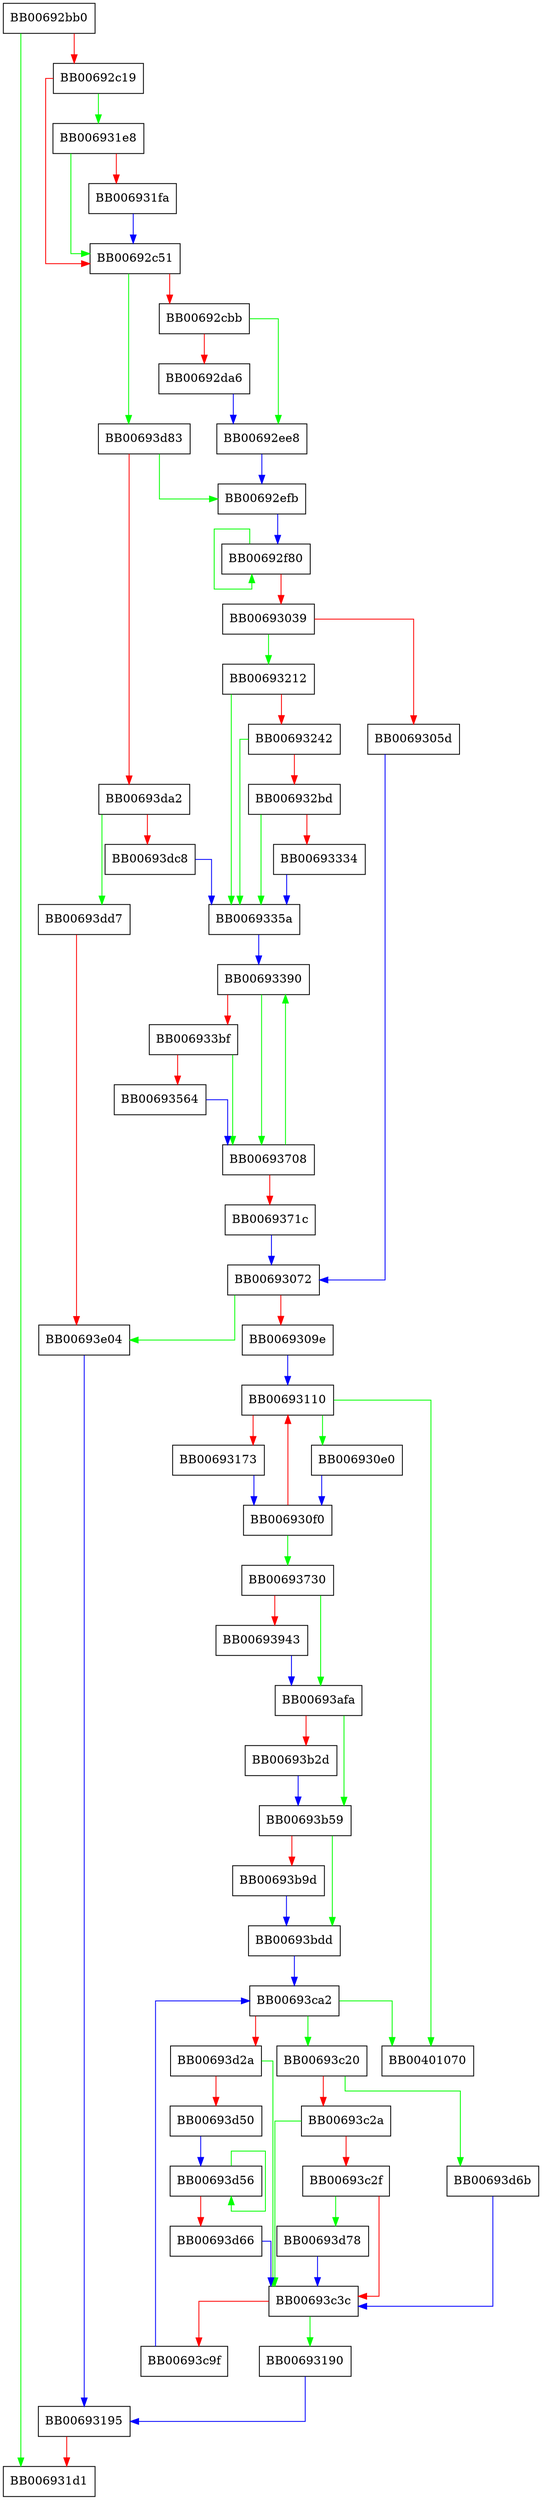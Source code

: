 digraph tls1_multi_block_encrypt {
  node [shape="box"];
  graph [splines=ortho];
  BB00692bb0 -> BB006931d1 [color="green"];
  BB00692bb0 -> BB00692c19 [color="red"];
  BB00692c19 -> BB006931e8 [color="green"];
  BB00692c19 -> BB00692c51 [color="red"];
  BB00692c51 -> BB00693d83 [color="green"];
  BB00692c51 -> BB00692cbb [color="red"];
  BB00692cbb -> BB00692ee8 [color="green"];
  BB00692cbb -> BB00692da6 [color="red"];
  BB00692da6 -> BB00692ee8 [color="blue"];
  BB00692ee8 -> BB00692efb [color="blue"];
  BB00692efb -> BB00692f80 [color="blue"];
  BB00692f80 -> BB00692f80 [color="green"];
  BB00692f80 -> BB00693039 [color="red"];
  BB00693039 -> BB00693212 [color="green"];
  BB00693039 -> BB0069305d [color="red"];
  BB0069305d -> BB00693072 [color="blue"];
  BB00693072 -> BB00693e04 [color="green"];
  BB00693072 -> BB0069309e [color="red"];
  BB0069309e -> BB00693110 [color="blue"];
  BB006930e0 -> BB006930f0 [color="blue"];
  BB006930f0 -> BB00693730 [color="green"];
  BB006930f0 -> BB00693110 [color="red"];
  BB00693110 -> BB00401070 [color="green"];
  BB00693110 -> BB006930e0 [color="green"];
  BB00693110 -> BB00693173 [color="red"];
  BB00693173 -> BB006930f0 [color="blue"];
  BB00693190 -> BB00693195 [color="blue"];
  BB00693195 -> BB006931d1 [color="red"];
  BB006931e8 -> BB00692c51 [color="green"];
  BB006931e8 -> BB006931fa [color="red"];
  BB006931fa -> BB00692c51 [color="blue"];
  BB00693212 -> BB0069335a [color="green"];
  BB00693212 -> BB00693242 [color="red"];
  BB00693242 -> BB0069335a [color="green"];
  BB00693242 -> BB006932bd [color="red"];
  BB006932bd -> BB0069335a [color="green"];
  BB006932bd -> BB00693334 [color="red"];
  BB00693334 -> BB0069335a [color="blue"];
  BB0069335a -> BB00693390 [color="blue"];
  BB00693390 -> BB00693708 [color="green"];
  BB00693390 -> BB006933bf [color="red"];
  BB006933bf -> BB00693708 [color="green"];
  BB006933bf -> BB00693564 [color="red"];
  BB00693564 -> BB00693708 [color="blue"];
  BB00693708 -> BB00693390 [color="green"];
  BB00693708 -> BB0069371c [color="red"];
  BB0069371c -> BB00693072 [color="blue"];
  BB00693730 -> BB00693afa [color="green"];
  BB00693730 -> BB00693943 [color="red"];
  BB00693943 -> BB00693afa [color="blue"];
  BB00693afa -> BB00693b59 [color="green"];
  BB00693afa -> BB00693b2d [color="red"];
  BB00693b2d -> BB00693b59 [color="blue"];
  BB00693b59 -> BB00693bdd [color="green"];
  BB00693b59 -> BB00693b9d [color="red"];
  BB00693b9d -> BB00693bdd [color="blue"];
  BB00693bdd -> BB00693ca2 [color="blue"];
  BB00693c20 -> BB00693d6b [color="green"];
  BB00693c20 -> BB00693c2a [color="red"];
  BB00693c2a -> BB00693c3c [color="green"];
  BB00693c2a -> BB00693c2f [color="red"];
  BB00693c2f -> BB00693d78 [color="green"];
  BB00693c2f -> BB00693c3c [color="red"];
  BB00693c3c -> BB00693190 [color="green"];
  BB00693c3c -> BB00693c9f [color="red"];
  BB00693c9f -> BB00693ca2 [color="blue"];
  BB00693ca2 -> BB00401070 [color="green"];
  BB00693ca2 -> BB00693c20 [color="green"];
  BB00693ca2 -> BB00693d2a [color="red"];
  BB00693d2a -> BB00693c3c [color="green"];
  BB00693d2a -> BB00693d50 [color="red"];
  BB00693d50 -> BB00693d56 [color="blue"];
  BB00693d56 -> BB00693d56 [color="green"];
  BB00693d56 -> BB00693d66 [color="red"];
  BB00693d66 -> BB00693c3c [color="blue"];
  BB00693d6b -> BB00693c3c [color="blue"];
  BB00693d78 -> BB00693c3c [color="blue"];
  BB00693d83 -> BB00692efb [color="green"];
  BB00693d83 -> BB00693da2 [color="red"];
  BB00693da2 -> BB00693dd7 [color="green"];
  BB00693da2 -> BB00693dc8 [color="red"];
  BB00693dc8 -> BB0069335a [color="blue"];
  BB00693dd7 -> BB00693e04 [color="red"];
  BB00693e04 -> BB00693195 [color="blue"];
}